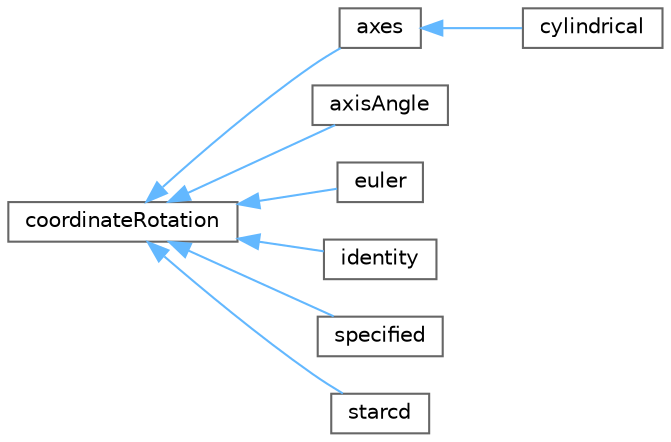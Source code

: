digraph "Graphical Class Hierarchy"
{
 // LATEX_PDF_SIZE
  bgcolor="transparent";
  edge [fontname=Helvetica,fontsize=10,labelfontname=Helvetica,labelfontsize=10];
  node [fontname=Helvetica,fontsize=10,shape=box,height=0.2,width=0.4];
  rankdir="LR";
  Node0 [id="Node000000",label="coordinateRotation",height=0.2,width=0.4,color="grey40", fillcolor="white", style="filled",URL="$classFoam_1_1coordinateRotation.html",tooltip="User specification of a coordinate rotation."];
  Node0 -> Node1 [id="edge4434_Node000000_Node000001",dir="back",color="steelblue1",style="solid",tooltip=" "];
  Node1 [id="Node000001",label="axes",height=0.2,width=0.4,color="grey40", fillcolor="white", style="filled",URL="$classFoam_1_1coordinateRotations_1_1axes.html",tooltip="A coordinateRotation specified using global axes."];
  Node1 -> Node2 [id="edge4435_Node000001_Node000002",dir="back",color="steelblue1",style="solid",tooltip=" "];
  Node2 [id="Node000002",label="cylindrical",height=0.2,width=0.4,color="grey40", fillcolor="white", style="filled",URL="$classFoam_1_1coordinateRotations_1_1cylindrical.html",tooltip="A special purpose coordinateRotation that is generally for use in combination with a cylindricalCS wh..."];
  Node0 -> Node3 [id="edge4436_Node000000_Node000003",dir="back",color="steelblue1",style="solid",tooltip=" "];
  Node3 [id="Node000003",label="axisAngle",height=0.2,width=0.4,color="grey40", fillcolor="white", style="filled",URL="$classFoam_1_1coordinateRotations_1_1axisAngle.html",tooltip="A coordinateRotation specified by a rotation axis and a rotation angle about that axis."];
  Node0 -> Node4 [id="edge4437_Node000000_Node000004",dir="back",color="steelblue1",style="solid",tooltip=" "];
  Node4 [id="Node000004",label="euler",height=0.2,width=0.4,color="grey40", fillcolor="white", style="filled",URL="$classFoam_1_1coordinateRotations_1_1euler.html",tooltip="A coordinateRotation defined in the z-x-z (intrinsic) Euler convention."];
  Node0 -> Node5 [id="edge4438_Node000000_Node000005",dir="back",color="steelblue1",style="solid",tooltip=" "];
  Node5 [id="Node000005",label="identity",height=0.2,width=0.4,color="grey40", fillcolor="white", style="filled",URL="$classFoam_1_1coordinateRotations_1_1identity.html",tooltip="An identity coordinateRotation."];
  Node0 -> Node6 [id="edge4439_Node000000_Node000006",dir="back",color="steelblue1",style="solid",tooltip=" "];
  Node6 [id="Node000006",label="specified",height=0.2,width=0.4,color="grey40", fillcolor="white", style="filled",URL="$classFoam_1_1coordinateRotations_1_1specified.html",tooltip="An user-specified coordinateRotation, primarily to be used internally within coding when the rotation..."];
  Node0 -> Node7 [id="edge4440_Node000000_Node000007",dir="back",color="steelblue1",style="solid",tooltip=" "];
  Node7 [id="Node000007",label="starcd",height=0.2,width=0.4,color="grey40", fillcolor="white", style="filled",URL="$classFoam_1_1coordinateRotations_1_1starcd.html",tooltip="A coordinateRotation defined by the STAR-CD convention."];
}
